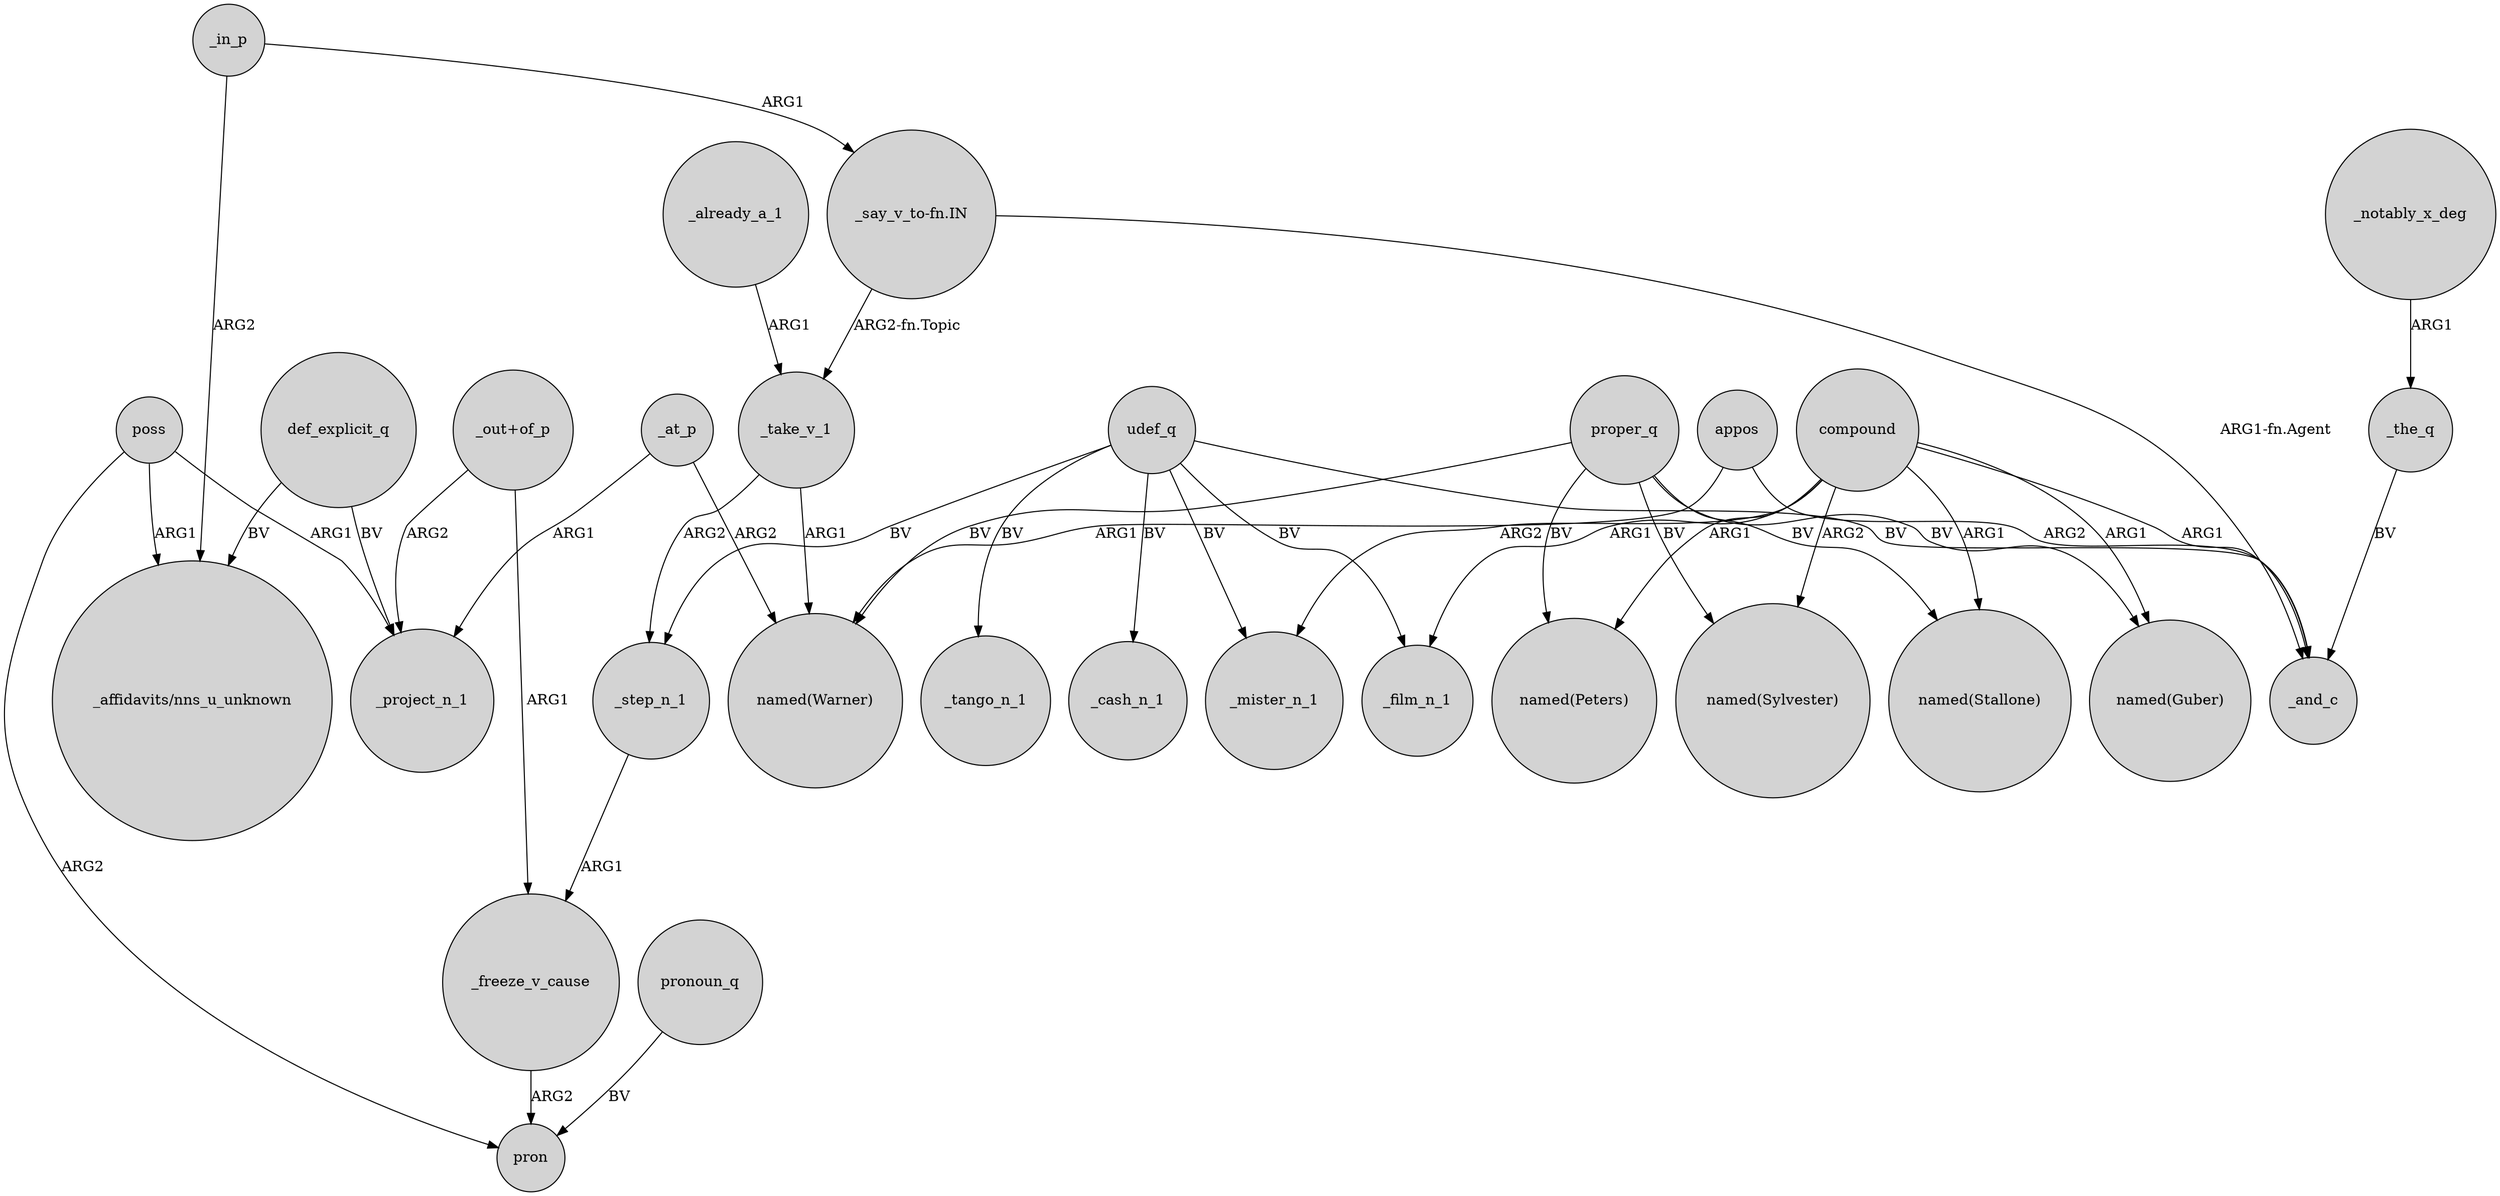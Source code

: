 digraph {
	node [shape=circle style=filled]
	_the_q -> _and_c [label=BV]
	_at_p -> "named(Warner)" [label=ARG2]
	"_say_v_to-fn.IN" -> _and_c [label="ARG1-fn.Agent"]
	poss -> pron [label=ARG2]
	_already_a_1 -> _take_v_1 [label=ARG1]
	poss -> _project_n_1 [label=ARG1]
	_in_p -> "_say_v_to-fn.IN" [label=ARG1]
	"_out+of_p" -> _freeze_v_cause [label=ARG1]
	udef_q -> _cash_n_1 [label=BV]
	proper_q -> "named(Peters)" [label=BV]
	compound -> _mister_n_1 [label=ARG2]
	proper_q -> "named(Stallone)" [label=BV]
	udef_q -> _mister_n_1 [label=BV]
	_freeze_v_cause -> pron [label=ARG2]
	appos -> "named(Warner)" [label=ARG1]
	compound -> "named(Peters)" [label=ARG1]
	compound -> _film_n_1 [label=ARG1]
	"_out+of_p" -> _project_n_1 [label=ARG2]
	udef_q -> _tango_n_1 [label=BV]
	_at_p -> _project_n_1 [label=ARG1]
	_in_p -> "_affidavits/nns_u_unknown" [label=ARG2]
	udef_q -> _step_n_1 [label=BV]
	pronoun_q -> pron [label=BV]
	def_explicit_q -> _project_n_1 [label=BV]
	compound -> "named(Guber)" [label=ARG1]
	appos -> _and_c [label=ARG2]
	udef_q -> _film_n_1 [label=BV]
	proper_q -> "named(Guber)" [label=BV]
	def_explicit_q -> "_affidavits/nns_u_unknown" [label=BV]
	compound -> _and_c [label=ARG1]
	"_say_v_to-fn.IN" -> _take_v_1 [label="ARG2-fn.Topic"]
	_take_v_1 -> "named(Warner)" [label=ARG1]
	_notably_x_deg -> _the_q [label=ARG1]
	compound -> "named(Stallone)" [label=ARG1]
	compound -> "named(Sylvester)" [label=ARG2]
	_take_v_1 -> _step_n_1 [label=ARG2]
	proper_q -> "named(Warner)" [label=BV]
	_step_n_1 -> _freeze_v_cause [label=ARG1]
	udef_q -> _and_c [label=BV]
	poss -> "_affidavits/nns_u_unknown" [label=ARG1]
	proper_q -> "named(Sylvester)" [label=BV]
}
